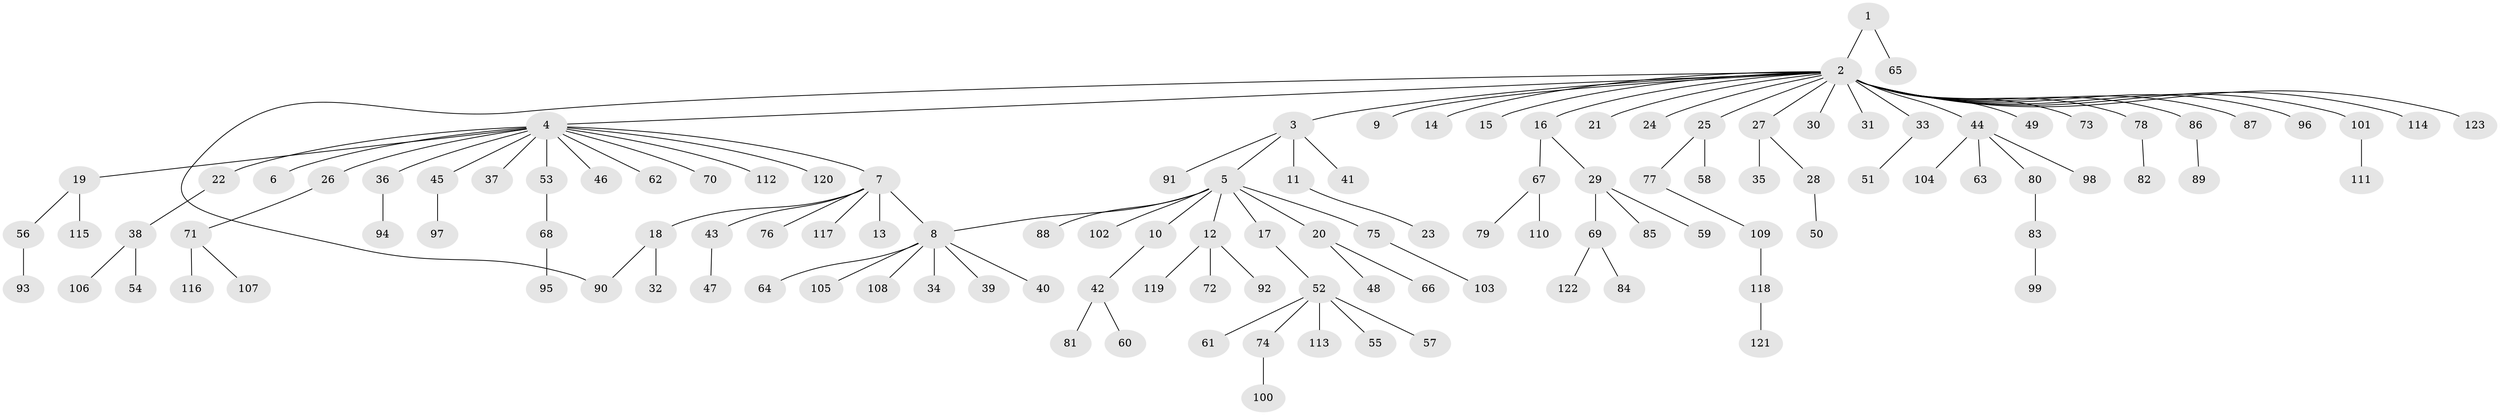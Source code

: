 // coarse degree distribution, {1: 0.6774193548387096, 24: 0.010752688172043012, 4: 0.021505376344086023, 16: 0.010752688172043012, 9: 0.010752688172043012, 7: 0.021505376344086023, 2: 0.20430107526881722, 3: 0.021505376344086023, 5: 0.021505376344086023}
// Generated by graph-tools (version 1.1) at 2025/41/03/06/25 10:41:45]
// undirected, 123 vertices, 124 edges
graph export_dot {
graph [start="1"]
  node [color=gray90,style=filled];
  1;
  2;
  3;
  4;
  5;
  6;
  7;
  8;
  9;
  10;
  11;
  12;
  13;
  14;
  15;
  16;
  17;
  18;
  19;
  20;
  21;
  22;
  23;
  24;
  25;
  26;
  27;
  28;
  29;
  30;
  31;
  32;
  33;
  34;
  35;
  36;
  37;
  38;
  39;
  40;
  41;
  42;
  43;
  44;
  45;
  46;
  47;
  48;
  49;
  50;
  51;
  52;
  53;
  54;
  55;
  56;
  57;
  58;
  59;
  60;
  61;
  62;
  63;
  64;
  65;
  66;
  67;
  68;
  69;
  70;
  71;
  72;
  73;
  74;
  75;
  76;
  77;
  78;
  79;
  80;
  81;
  82;
  83;
  84;
  85;
  86;
  87;
  88;
  89;
  90;
  91;
  92;
  93;
  94;
  95;
  96;
  97;
  98;
  99;
  100;
  101;
  102;
  103;
  104;
  105;
  106;
  107;
  108;
  109;
  110;
  111;
  112;
  113;
  114;
  115;
  116;
  117;
  118;
  119;
  120;
  121;
  122;
  123;
  1 -- 2;
  1 -- 65;
  2 -- 3;
  2 -- 4;
  2 -- 9;
  2 -- 14;
  2 -- 15;
  2 -- 16;
  2 -- 21;
  2 -- 24;
  2 -- 25;
  2 -- 27;
  2 -- 30;
  2 -- 31;
  2 -- 33;
  2 -- 44;
  2 -- 49;
  2 -- 73;
  2 -- 78;
  2 -- 86;
  2 -- 87;
  2 -- 90;
  2 -- 96;
  2 -- 101;
  2 -- 114;
  2 -- 123;
  3 -- 5;
  3 -- 11;
  3 -- 41;
  3 -- 91;
  4 -- 6;
  4 -- 7;
  4 -- 19;
  4 -- 22;
  4 -- 26;
  4 -- 36;
  4 -- 37;
  4 -- 45;
  4 -- 46;
  4 -- 53;
  4 -- 62;
  4 -- 70;
  4 -- 112;
  4 -- 120;
  5 -- 8;
  5 -- 10;
  5 -- 12;
  5 -- 17;
  5 -- 20;
  5 -- 75;
  5 -- 88;
  5 -- 102;
  7 -- 8;
  7 -- 13;
  7 -- 18;
  7 -- 43;
  7 -- 76;
  7 -- 117;
  8 -- 34;
  8 -- 39;
  8 -- 40;
  8 -- 64;
  8 -- 105;
  8 -- 108;
  10 -- 42;
  11 -- 23;
  12 -- 72;
  12 -- 92;
  12 -- 119;
  16 -- 29;
  16 -- 67;
  17 -- 52;
  18 -- 32;
  18 -- 90;
  19 -- 56;
  19 -- 115;
  20 -- 48;
  20 -- 66;
  22 -- 38;
  25 -- 58;
  25 -- 77;
  26 -- 71;
  27 -- 28;
  27 -- 35;
  28 -- 50;
  29 -- 59;
  29 -- 69;
  29 -- 85;
  33 -- 51;
  36 -- 94;
  38 -- 54;
  38 -- 106;
  42 -- 60;
  42 -- 81;
  43 -- 47;
  44 -- 63;
  44 -- 80;
  44 -- 98;
  44 -- 104;
  45 -- 97;
  52 -- 55;
  52 -- 57;
  52 -- 61;
  52 -- 74;
  52 -- 113;
  53 -- 68;
  56 -- 93;
  67 -- 79;
  67 -- 110;
  68 -- 95;
  69 -- 84;
  69 -- 122;
  71 -- 107;
  71 -- 116;
  74 -- 100;
  75 -- 103;
  77 -- 109;
  78 -- 82;
  80 -- 83;
  83 -- 99;
  86 -- 89;
  101 -- 111;
  109 -- 118;
  118 -- 121;
}
